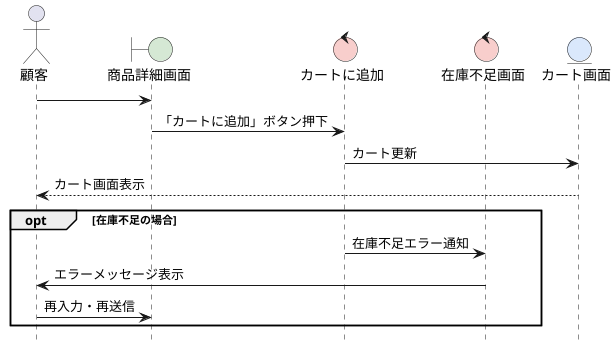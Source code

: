 @startuml カートに追加シーケンス図
hide footbox
skinparam boundaryBackgroundColor #D5E8D4
skinparam controlBackgroundColor  #F8CECC
skinparam entityBackgroundColor   #DAE8FC

actor 顧客 as A
boundary 商品詳細画面 as B1
control カートに追加 as B2
control 在庫不足画面 as C2
entity カート画面 as C1

A -> B1: 
B1 -> B2: 「カートに追加」ボタン押下
B2 -> C1: カート更新
C1 --> A: カート画面表示

opt 在庫不足の場合
    B2 -> C2: 在庫不足エラー通知
    C2 -> A: エラーメッセージ表示
    A -> B1: 再入力・再送信
end

@enduml
